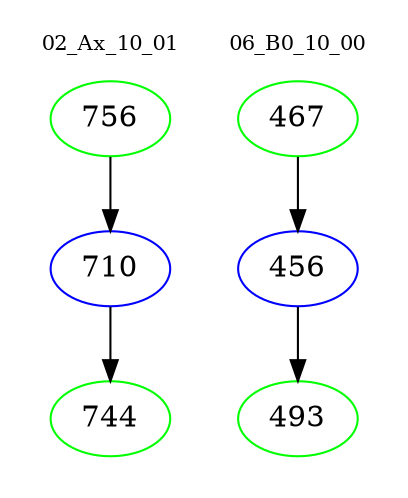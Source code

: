 digraph{
subgraph cluster_0 {
color = white
label = "02_Ax_10_01";
fontsize=10;
T0_756 [label="756", color="green"]
T0_756 -> T0_710 [color="black"]
T0_710 [label="710", color="blue"]
T0_710 -> T0_744 [color="black"]
T0_744 [label="744", color="green"]
}
subgraph cluster_1 {
color = white
label = "06_B0_10_00";
fontsize=10;
T1_467 [label="467", color="green"]
T1_467 -> T1_456 [color="black"]
T1_456 [label="456", color="blue"]
T1_456 -> T1_493 [color="black"]
T1_493 [label="493", color="green"]
}
}
